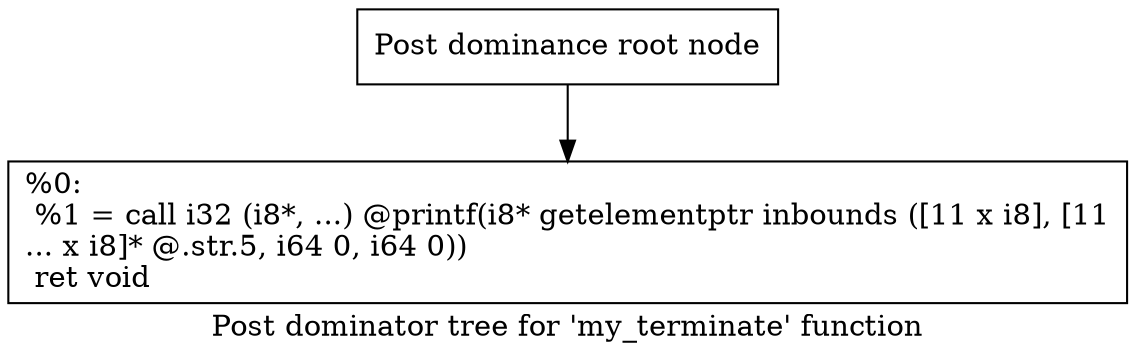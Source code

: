 digraph "Post dominator tree for 'my_terminate' function" {
	label="Post dominator tree for 'my_terminate' function";

	Node0x18de890 [shape=record,label="{Post dominance root node}"];
	Node0x18de890 -> Node0x18de370;
	Node0x18de370 [shape=record,label="{%0:\l  %1 = call i32 (i8*, ...) @printf(i8* getelementptr inbounds ([11 x i8], [11\l... x i8]* @.str.5, i64 0, i64 0))\l  ret void\l}"];
}
